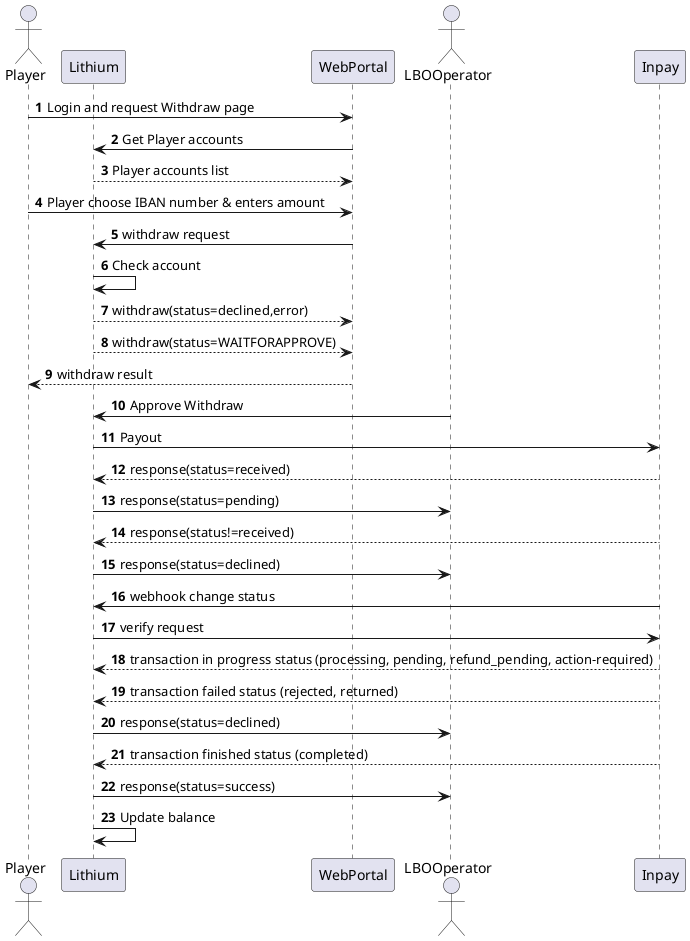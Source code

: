 .Inpay Withdraw Flow
[plantuml]
----

@startuml

actor Player
participant Lithium
participant WebPortal
actor LBOOperator
participant Inpay

autonumber

Player -> WebPortal  : Login and request Withdraw page
WebPortal -> Lithium : Get Player accounts
Lithium --> WebPortal : Player accounts list

Player -> WebPortal : Player choose IBAN number & enters amount
WebPortal -> Lithium : withdraw request

Lithium -> Lithium : Check account

Lithium --> WebPortal : withdraw(status=declined,error)
Lithium --> WebPortal : withdraw(status=WAITFORAPPROVE)

WebPortal --> Player : withdraw result

LBOOperator -> Lithium : Approve Withdraw
Lithium -> Inpay : Payout

Inpay --> Lithium : response(status=received)
Lithium -> LBOOperator : response(status=pending)

Inpay --> Lithium : response(status!=received)
Lithium -> LBOOperator : response(status=declined)

Inpay -> Lithium : webhook change status
Lithium -> Inpay : verify request

Inpay --> Lithium : transaction in progress status (processing, pending, refund_pending, action-required)
Inpay --> Lithium : transaction failed status (rejected, returned)
Lithium -> LBOOperator : response(status=declined)
Inpay --> Lithium : transaction finished status (completed)
Lithium -> LBOOperator : response(status=success)
Lithium -> Lithium : Update balance

@enduml
